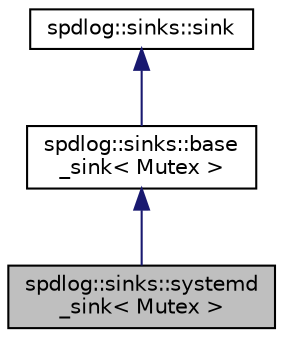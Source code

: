 digraph "spdlog::sinks::systemd_sink&lt; Mutex &gt;"
{
  edge [fontname="Helvetica",fontsize="10",labelfontname="Helvetica",labelfontsize="10"];
  node [fontname="Helvetica",fontsize="10",shape=record];
  Node3 [label="spdlog::sinks::systemd\l_sink\< Mutex \>",height=0.2,width=0.4,color="black", fillcolor="grey75", style="filled", fontcolor="black"];
  Node4 -> Node3 [dir="back",color="midnightblue",fontsize="10",style="solid",fontname="Helvetica"];
  Node4 [label="spdlog::sinks::base\l_sink\< Mutex \>",height=0.2,width=0.4,color="black", fillcolor="white", style="filled",URL="$classspdlog_1_1sinks_1_1base__sink.html"];
  Node5 -> Node4 [dir="back",color="midnightblue",fontsize="10",style="solid",fontname="Helvetica"];
  Node5 [label="spdlog::sinks::sink",height=0.2,width=0.4,color="black", fillcolor="white", style="filled",URL="$classspdlog_1_1sinks_1_1sink.html"];
}

